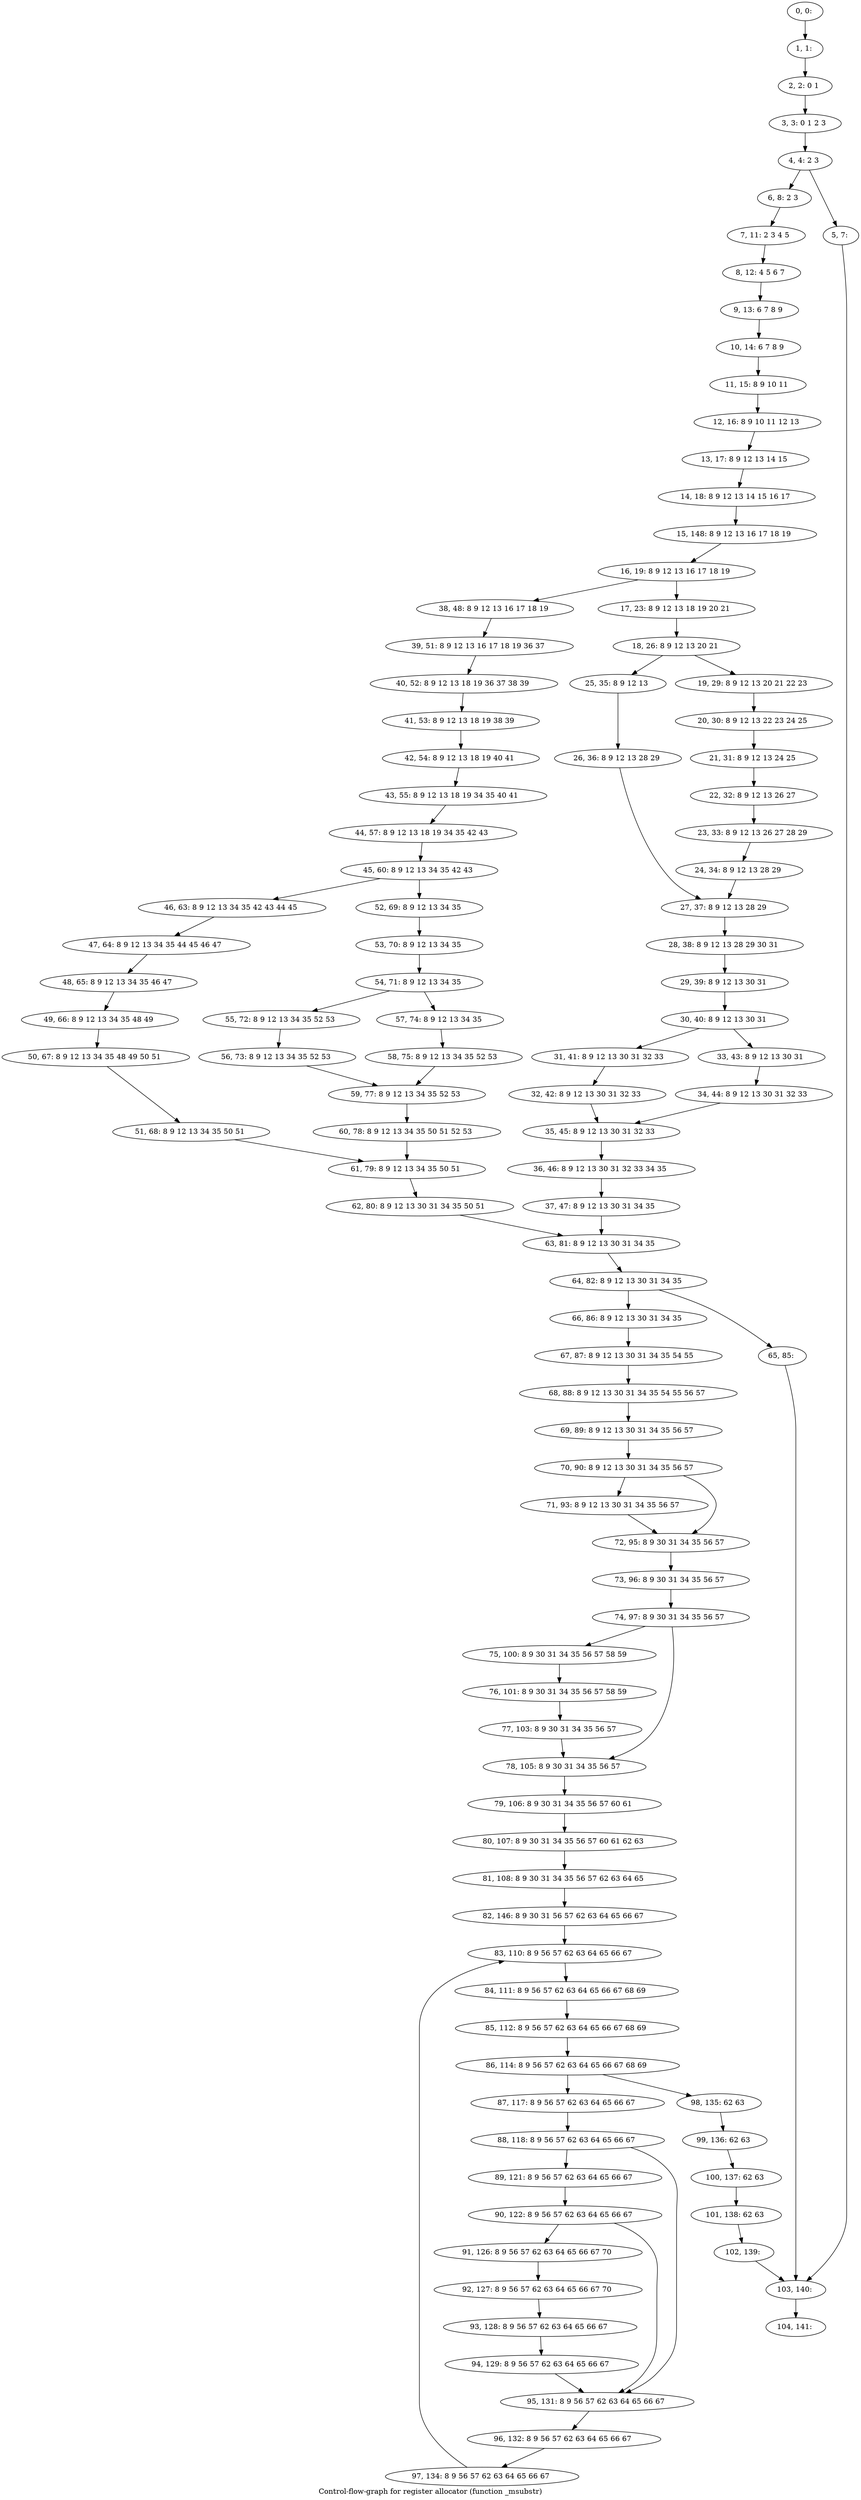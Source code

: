 digraph G {
graph [label="Control-flow-graph for register allocator (function _msubstr)"]
0[label="0, 0: "];
1[label="1, 1: "];
2[label="2, 2: 0 1 "];
3[label="3, 3: 0 1 2 3 "];
4[label="4, 4: 2 3 "];
5[label="5, 7: "];
6[label="6, 8: 2 3 "];
7[label="7, 11: 2 3 4 5 "];
8[label="8, 12: 4 5 6 7 "];
9[label="9, 13: 6 7 8 9 "];
10[label="10, 14: 6 7 8 9 "];
11[label="11, 15: 8 9 10 11 "];
12[label="12, 16: 8 9 10 11 12 13 "];
13[label="13, 17: 8 9 12 13 14 15 "];
14[label="14, 18: 8 9 12 13 14 15 16 17 "];
15[label="15, 148: 8 9 12 13 16 17 18 19 "];
16[label="16, 19: 8 9 12 13 16 17 18 19 "];
17[label="17, 23: 8 9 12 13 18 19 20 21 "];
18[label="18, 26: 8 9 12 13 20 21 "];
19[label="19, 29: 8 9 12 13 20 21 22 23 "];
20[label="20, 30: 8 9 12 13 22 23 24 25 "];
21[label="21, 31: 8 9 12 13 24 25 "];
22[label="22, 32: 8 9 12 13 26 27 "];
23[label="23, 33: 8 9 12 13 26 27 28 29 "];
24[label="24, 34: 8 9 12 13 28 29 "];
25[label="25, 35: 8 9 12 13 "];
26[label="26, 36: 8 9 12 13 28 29 "];
27[label="27, 37: 8 9 12 13 28 29 "];
28[label="28, 38: 8 9 12 13 28 29 30 31 "];
29[label="29, 39: 8 9 12 13 30 31 "];
30[label="30, 40: 8 9 12 13 30 31 "];
31[label="31, 41: 8 9 12 13 30 31 32 33 "];
32[label="32, 42: 8 9 12 13 30 31 32 33 "];
33[label="33, 43: 8 9 12 13 30 31 "];
34[label="34, 44: 8 9 12 13 30 31 32 33 "];
35[label="35, 45: 8 9 12 13 30 31 32 33 "];
36[label="36, 46: 8 9 12 13 30 31 32 33 34 35 "];
37[label="37, 47: 8 9 12 13 30 31 34 35 "];
38[label="38, 48: 8 9 12 13 16 17 18 19 "];
39[label="39, 51: 8 9 12 13 16 17 18 19 36 37 "];
40[label="40, 52: 8 9 12 13 18 19 36 37 38 39 "];
41[label="41, 53: 8 9 12 13 18 19 38 39 "];
42[label="42, 54: 8 9 12 13 18 19 40 41 "];
43[label="43, 55: 8 9 12 13 18 19 34 35 40 41 "];
44[label="44, 57: 8 9 12 13 18 19 34 35 42 43 "];
45[label="45, 60: 8 9 12 13 34 35 42 43 "];
46[label="46, 63: 8 9 12 13 34 35 42 43 44 45 "];
47[label="47, 64: 8 9 12 13 34 35 44 45 46 47 "];
48[label="48, 65: 8 9 12 13 34 35 46 47 "];
49[label="49, 66: 8 9 12 13 34 35 48 49 "];
50[label="50, 67: 8 9 12 13 34 35 48 49 50 51 "];
51[label="51, 68: 8 9 12 13 34 35 50 51 "];
52[label="52, 69: 8 9 12 13 34 35 "];
53[label="53, 70: 8 9 12 13 34 35 "];
54[label="54, 71: 8 9 12 13 34 35 "];
55[label="55, 72: 8 9 12 13 34 35 52 53 "];
56[label="56, 73: 8 9 12 13 34 35 52 53 "];
57[label="57, 74: 8 9 12 13 34 35 "];
58[label="58, 75: 8 9 12 13 34 35 52 53 "];
59[label="59, 77: 8 9 12 13 34 35 52 53 "];
60[label="60, 78: 8 9 12 13 34 35 50 51 52 53 "];
61[label="61, 79: 8 9 12 13 34 35 50 51 "];
62[label="62, 80: 8 9 12 13 30 31 34 35 50 51 "];
63[label="63, 81: 8 9 12 13 30 31 34 35 "];
64[label="64, 82: 8 9 12 13 30 31 34 35 "];
65[label="65, 85: "];
66[label="66, 86: 8 9 12 13 30 31 34 35 "];
67[label="67, 87: 8 9 12 13 30 31 34 35 54 55 "];
68[label="68, 88: 8 9 12 13 30 31 34 35 54 55 56 57 "];
69[label="69, 89: 8 9 12 13 30 31 34 35 56 57 "];
70[label="70, 90: 8 9 12 13 30 31 34 35 56 57 "];
71[label="71, 93: 8 9 12 13 30 31 34 35 56 57 "];
72[label="72, 95: 8 9 30 31 34 35 56 57 "];
73[label="73, 96: 8 9 30 31 34 35 56 57 "];
74[label="74, 97: 8 9 30 31 34 35 56 57 "];
75[label="75, 100: 8 9 30 31 34 35 56 57 58 59 "];
76[label="76, 101: 8 9 30 31 34 35 56 57 58 59 "];
77[label="77, 103: 8 9 30 31 34 35 56 57 "];
78[label="78, 105: 8 9 30 31 34 35 56 57 "];
79[label="79, 106: 8 9 30 31 34 35 56 57 60 61 "];
80[label="80, 107: 8 9 30 31 34 35 56 57 60 61 62 63 "];
81[label="81, 108: 8 9 30 31 34 35 56 57 62 63 64 65 "];
82[label="82, 146: 8 9 30 31 56 57 62 63 64 65 66 67 "];
83[label="83, 110: 8 9 56 57 62 63 64 65 66 67 "];
84[label="84, 111: 8 9 56 57 62 63 64 65 66 67 68 69 "];
85[label="85, 112: 8 9 56 57 62 63 64 65 66 67 68 69 "];
86[label="86, 114: 8 9 56 57 62 63 64 65 66 67 68 69 "];
87[label="87, 117: 8 9 56 57 62 63 64 65 66 67 "];
88[label="88, 118: 8 9 56 57 62 63 64 65 66 67 "];
89[label="89, 121: 8 9 56 57 62 63 64 65 66 67 "];
90[label="90, 122: 8 9 56 57 62 63 64 65 66 67 "];
91[label="91, 126: 8 9 56 57 62 63 64 65 66 67 70 "];
92[label="92, 127: 8 9 56 57 62 63 64 65 66 67 70 "];
93[label="93, 128: 8 9 56 57 62 63 64 65 66 67 "];
94[label="94, 129: 8 9 56 57 62 63 64 65 66 67 "];
95[label="95, 131: 8 9 56 57 62 63 64 65 66 67 "];
96[label="96, 132: 8 9 56 57 62 63 64 65 66 67 "];
97[label="97, 134: 8 9 56 57 62 63 64 65 66 67 "];
98[label="98, 135: 62 63 "];
99[label="99, 136: 62 63 "];
100[label="100, 137: 62 63 "];
101[label="101, 138: 62 63 "];
102[label="102, 139: "];
103[label="103, 140: "];
104[label="104, 141: "];
0->1 ;
1->2 ;
2->3 ;
3->4 ;
4->5 ;
4->6 ;
5->103 ;
6->7 ;
7->8 ;
8->9 ;
9->10 ;
10->11 ;
11->12 ;
12->13 ;
13->14 ;
14->15 ;
15->16 ;
16->17 ;
16->38 ;
17->18 ;
18->19 ;
18->25 ;
19->20 ;
20->21 ;
21->22 ;
22->23 ;
23->24 ;
24->27 ;
25->26 ;
26->27 ;
27->28 ;
28->29 ;
29->30 ;
30->31 ;
30->33 ;
31->32 ;
32->35 ;
33->34 ;
34->35 ;
35->36 ;
36->37 ;
37->63 ;
38->39 ;
39->40 ;
40->41 ;
41->42 ;
42->43 ;
43->44 ;
44->45 ;
45->46 ;
45->52 ;
46->47 ;
47->48 ;
48->49 ;
49->50 ;
50->51 ;
51->61 ;
52->53 ;
53->54 ;
54->55 ;
54->57 ;
55->56 ;
56->59 ;
57->58 ;
58->59 ;
59->60 ;
60->61 ;
61->62 ;
62->63 ;
63->64 ;
64->65 ;
64->66 ;
65->103 ;
66->67 ;
67->68 ;
68->69 ;
69->70 ;
70->71 ;
70->72 ;
71->72 ;
72->73 ;
73->74 ;
74->75 ;
74->78 ;
75->76 ;
76->77 ;
77->78 ;
78->79 ;
79->80 ;
80->81 ;
81->82 ;
82->83 ;
83->84 ;
84->85 ;
85->86 ;
86->87 ;
86->98 ;
87->88 ;
88->89 ;
88->95 ;
89->90 ;
90->91 ;
90->95 ;
91->92 ;
92->93 ;
93->94 ;
94->95 ;
95->96 ;
96->97 ;
97->83 ;
98->99 ;
99->100 ;
100->101 ;
101->102 ;
102->103 ;
103->104 ;
}
